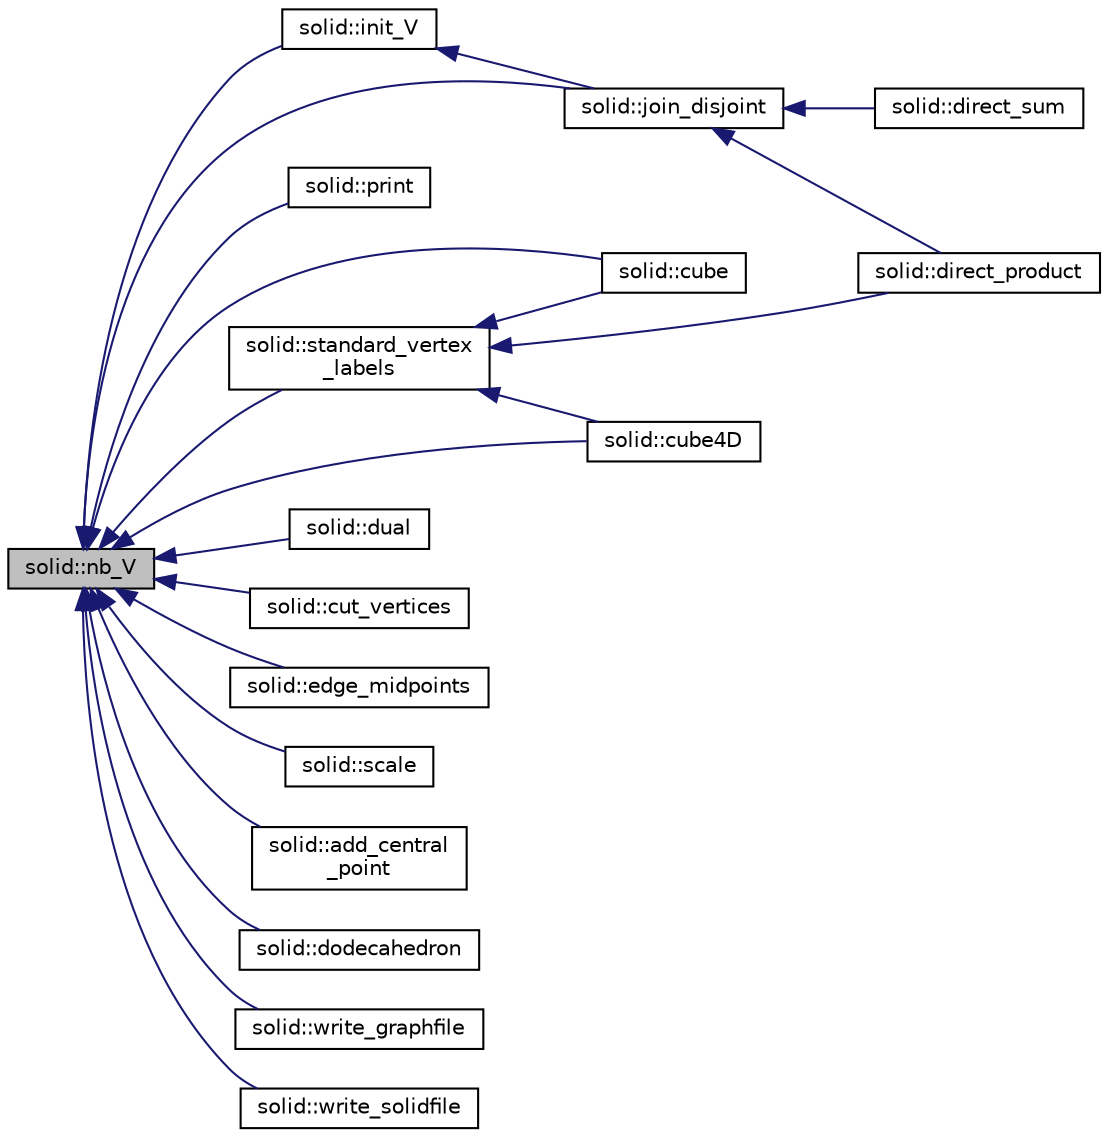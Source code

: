 digraph "solid::nb_V"
{
  edge [fontname="Helvetica",fontsize="10",labelfontname="Helvetica",labelfontsize="10"];
  node [fontname="Helvetica",fontsize="10",shape=record];
  rankdir="LR";
  Node3651 [label="solid::nb_V",height=0.2,width=0.4,color="black", fillcolor="grey75", style="filled", fontcolor="black"];
  Node3651 -> Node3652 [dir="back",color="midnightblue",fontsize="10",style="solid",fontname="Helvetica"];
  Node3652 [label="solid::init_V",height=0.2,width=0.4,color="black", fillcolor="white", style="filled",URL="$d8/def/classsolid.html#a0b156ca77a137dc8aa94ab22d048e542"];
  Node3652 -> Node3653 [dir="back",color="midnightblue",fontsize="10",style="solid",fontname="Helvetica"];
  Node3653 [label="solid::join_disjoint",height=0.2,width=0.4,color="black", fillcolor="white", style="filled",URL="$d8/def/classsolid.html#ac3c7868e3b650b7112309c7ad15a394c"];
  Node3653 -> Node3654 [dir="back",color="midnightblue",fontsize="10",style="solid",fontname="Helvetica"];
  Node3654 [label="solid::direct_sum",height=0.2,width=0.4,color="black", fillcolor="white", style="filled",URL="$d8/def/classsolid.html#a2045d572bdbd493c541c69624baeedbf"];
  Node3653 -> Node3655 [dir="back",color="midnightblue",fontsize="10",style="solid",fontname="Helvetica"];
  Node3655 [label="solid::direct_product",height=0.2,width=0.4,color="black", fillcolor="white", style="filled",URL="$d8/def/classsolid.html#a8b4527c066bcebd2e6542fe158c607b0"];
  Node3651 -> Node3656 [dir="back",color="midnightblue",fontsize="10",style="solid",fontname="Helvetica"];
  Node3656 [label="solid::print",height=0.2,width=0.4,color="black", fillcolor="white", style="filled",URL="$d8/def/classsolid.html#a0afe4403778d31d092e2a66c13a9a365"];
  Node3651 -> Node3657 [dir="back",color="midnightblue",fontsize="10",style="solid",fontname="Helvetica"];
  Node3657 [label="solid::standard_vertex\l_labels",height=0.2,width=0.4,color="black", fillcolor="white", style="filled",URL="$d8/def/classsolid.html#abd47abc26a30fdb78e452b0a519b3076"];
  Node3657 -> Node3655 [dir="back",color="midnightblue",fontsize="10",style="solid",fontname="Helvetica"];
  Node3657 -> Node3658 [dir="back",color="midnightblue",fontsize="10",style="solid",fontname="Helvetica"];
  Node3658 [label="solid::cube",height=0.2,width=0.4,color="black", fillcolor="white", style="filled",URL="$d8/def/classsolid.html#a308e6888759550da489397527ed89137"];
  Node3657 -> Node3659 [dir="back",color="midnightblue",fontsize="10",style="solid",fontname="Helvetica"];
  Node3659 [label="solid::cube4D",height=0.2,width=0.4,color="black", fillcolor="white", style="filled",URL="$d8/def/classsolid.html#ab6c85f8f130a3f4409ce5fe5340fb852"];
  Node3651 -> Node3660 [dir="back",color="midnightblue",fontsize="10",style="solid",fontname="Helvetica"];
  Node3660 [label="solid::dual",height=0.2,width=0.4,color="black", fillcolor="white", style="filled",URL="$d8/def/classsolid.html#a0147bd21fc7bfed44a10f3b5eca66757"];
  Node3651 -> Node3661 [dir="back",color="midnightblue",fontsize="10",style="solid",fontname="Helvetica"];
  Node3661 [label="solid::cut_vertices",height=0.2,width=0.4,color="black", fillcolor="white", style="filled",URL="$d8/def/classsolid.html#a286d7bb090878dfbdc2fcd0dcf4739ce"];
  Node3651 -> Node3662 [dir="back",color="midnightblue",fontsize="10",style="solid",fontname="Helvetica"];
  Node3662 [label="solid::edge_midpoints",height=0.2,width=0.4,color="black", fillcolor="white", style="filled",URL="$d8/def/classsolid.html#a00f043a4986f0eec6ed05c14d64919dc"];
  Node3651 -> Node3653 [dir="back",color="midnightblue",fontsize="10",style="solid",fontname="Helvetica"];
  Node3651 -> Node3663 [dir="back",color="midnightblue",fontsize="10",style="solid",fontname="Helvetica"];
  Node3663 [label="solid::scale",height=0.2,width=0.4,color="black", fillcolor="white", style="filled",URL="$d8/def/classsolid.html#a26c0fc360080e87361451aaec9faa98c"];
  Node3651 -> Node3664 [dir="back",color="midnightblue",fontsize="10",style="solid",fontname="Helvetica"];
  Node3664 [label="solid::add_central\l_point",height=0.2,width=0.4,color="black", fillcolor="white", style="filled",URL="$d8/def/classsolid.html#abec108e749250b1fbab7c8dcf98b96ae"];
  Node3651 -> Node3658 [dir="back",color="midnightblue",fontsize="10",style="solid",fontname="Helvetica"];
  Node3651 -> Node3659 [dir="back",color="midnightblue",fontsize="10",style="solid",fontname="Helvetica"];
  Node3651 -> Node3665 [dir="back",color="midnightblue",fontsize="10",style="solid",fontname="Helvetica"];
  Node3665 [label="solid::dodecahedron",height=0.2,width=0.4,color="black", fillcolor="white", style="filled",URL="$d8/def/classsolid.html#a514072d4dfd0f82ba24b0df1ac302d6f"];
  Node3651 -> Node3666 [dir="back",color="midnightblue",fontsize="10",style="solid",fontname="Helvetica"];
  Node3666 [label="solid::write_graphfile",height=0.2,width=0.4,color="black", fillcolor="white", style="filled",URL="$d8/def/classsolid.html#ab21f3d7cb562fa9ce61b1a1cb2e5a411"];
  Node3651 -> Node3667 [dir="back",color="midnightblue",fontsize="10",style="solid",fontname="Helvetica"];
  Node3667 [label="solid::write_solidfile",height=0.2,width=0.4,color="black", fillcolor="white", style="filled",URL="$d8/def/classsolid.html#a60865c3210ff835fe2bd528f2396686d"];
}

